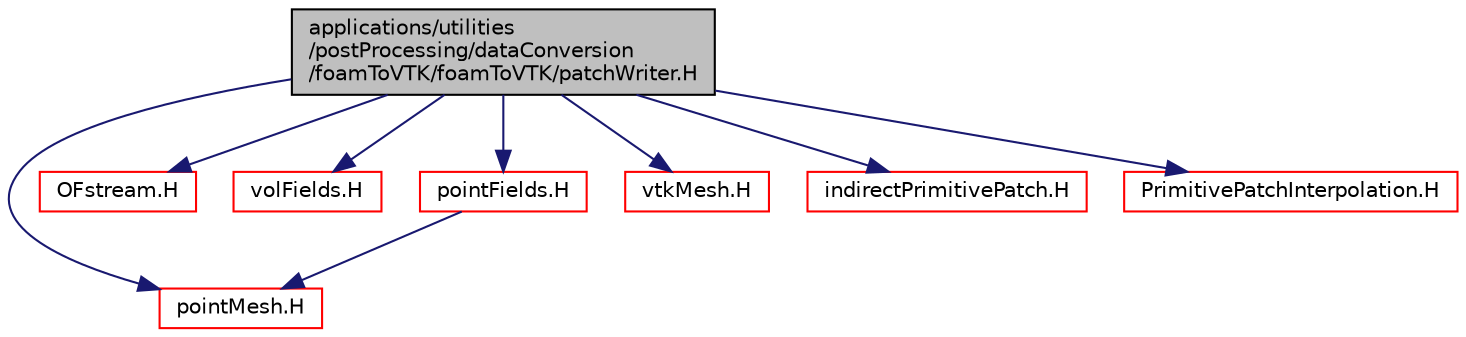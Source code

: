 digraph "applications/utilities/postProcessing/dataConversion/foamToVTK/foamToVTK/patchWriter.H"
{
  bgcolor="transparent";
  edge [fontname="Helvetica",fontsize="10",labelfontname="Helvetica",labelfontsize="10"];
  node [fontname="Helvetica",fontsize="10",shape=record];
  Node0 [label="applications/utilities\l/postProcessing/dataConversion\l/foamToVTK/foamToVTK/patchWriter.H",height=0.2,width=0.4,color="black", fillcolor="grey75", style="filled", fontcolor="black"];
  Node0 -> Node1 [color="midnightblue",fontsize="10",style="solid",fontname="Helvetica"];
  Node1 [label="pointMesh.H",height=0.2,width=0.4,color="red",URL="$a12158.html"];
  Node0 -> Node241 [color="midnightblue",fontsize="10",style="solid",fontname="Helvetica"];
  Node241 [label="OFstream.H",height=0.2,width=0.4,color="red",URL="$a09791.html"];
  Node0 -> Node243 [color="midnightblue",fontsize="10",style="solid",fontname="Helvetica"];
  Node243 [label="volFields.H",height=0.2,width=0.4,color="red",URL="$a02912.html"];
  Node0 -> Node323 [color="midnightblue",fontsize="10",style="solid",fontname="Helvetica"];
  Node323 [label="pointFields.H",height=0.2,width=0.4,color="red",URL="$a10595.html"];
  Node323 -> Node1 [color="midnightblue",fontsize="10",style="solid",fontname="Helvetica"];
  Node0 -> Node328 [color="midnightblue",fontsize="10",style="solid",fontname="Helvetica"];
  Node328 [label="vtkMesh.H",height=0.2,width=0.4,color="red",URL="$a41225.html"];
  Node0 -> Node332 [color="midnightblue",fontsize="10",style="solid",fontname="Helvetica"];
  Node332 [label="indirectPrimitivePatch.H",height=0.2,width=0.4,color="red",URL="$a12755.html"];
  Node0 -> Node335 [color="midnightblue",fontsize="10",style="solid",fontname="Helvetica"];
  Node335 [label="PrimitivePatchInterpolation.H",height=0.2,width=0.4,color="red",URL="$a11231.html"];
}
